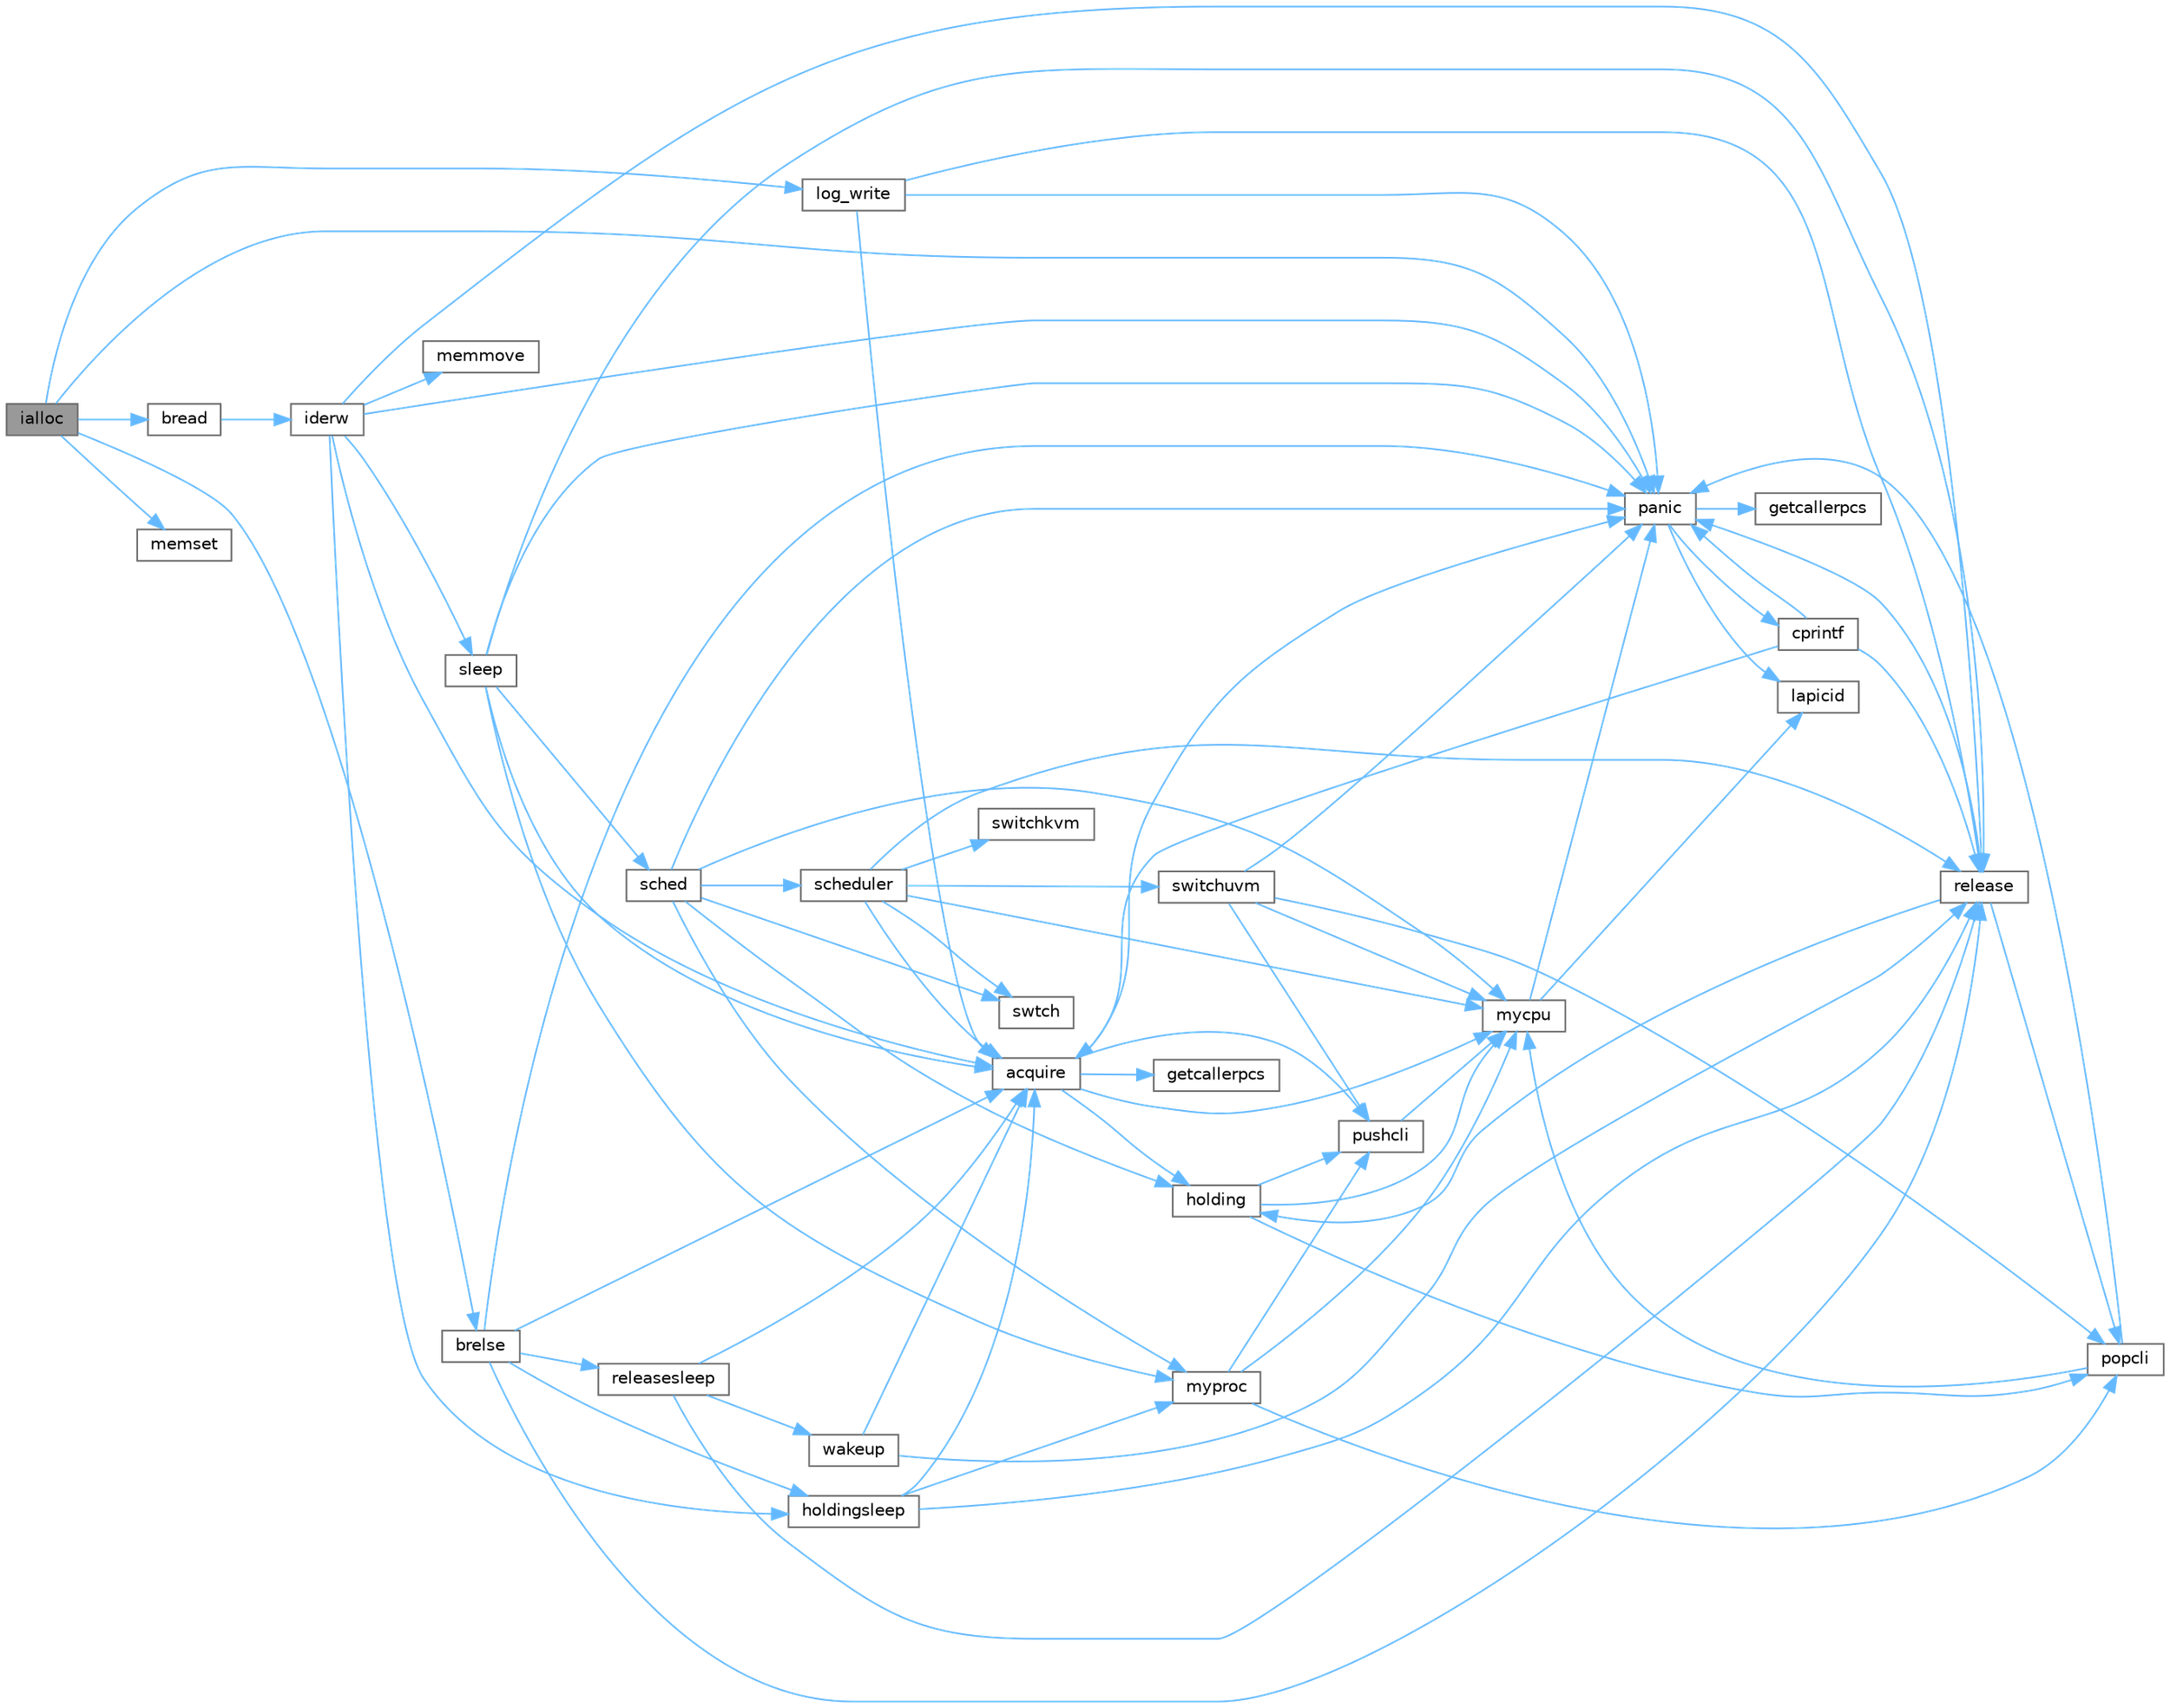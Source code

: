 digraph "ialloc"
{
 // LATEX_PDF_SIZE
  bgcolor="transparent";
  edge [fontname=Helvetica,fontsize=10,labelfontname=Helvetica,labelfontsize=10];
  node [fontname=Helvetica,fontsize=10,shape=box,height=0.2,width=0.4];
  rankdir="LR";
  Node1 [id="Node000001",label="ialloc",height=0.2,width=0.4,color="gray40", fillcolor="grey60", style="filled", fontcolor="black",tooltip=" "];
  Node1 -> Node2 [id="edge1_Node000001_Node000002",color="steelblue1",style="solid",tooltip=" "];
  Node2 [id="Node000002",label="bread",height=0.2,width=0.4,color="grey40", fillcolor="white", style="filled",URL="$dc/de6/bio_8c.html#a30b8d2ef2300ed8e3d879a428fe39898",tooltip=" "];
  Node2 -> Node3 [id="edge2_Node000002_Node000003",color="steelblue1",style="solid",tooltip=" "];
  Node3 [id="Node000003",label="iderw",height=0.2,width=0.4,color="grey40", fillcolor="white", style="filled",URL="$da/d9b/memide_8c.html#a7f36b008f02088c86f76e98e05b55af5",tooltip=" "];
  Node3 -> Node4 [id="edge3_Node000003_Node000004",color="steelblue1",style="solid",tooltip=" "];
  Node4 [id="Node000004",label="acquire",height=0.2,width=0.4,color="grey40", fillcolor="white", style="filled",URL="$d3/d2d/spinlock_8c.html#aed377f16a085b00de3a4b32392adbdfb",tooltip=" "];
  Node4 -> Node5 [id="edge4_Node000004_Node000005",color="steelblue1",style="solid",tooltip=" "];
  Node5 [id="Node000005",label="getcallerpcs",height=0.2,width=0.4,color="grey40", fillcolor="white", style="filled",URL="$d3/d2d/spinlock_8c.html#a6ac35304ea80f01086b47edcc2328010",tooltip=" "];
  Node4 -> Node6 [id="edge5_Node000004_Node000006",color="steelblue1",style="solid",tooltip=" "];
  Node6 [id="Node000006",label="holding",height=0.2,width=0.4,color="grey40", fillcolor="white", style="filled",URL="$d3/d2d/spinlock_8c.html#aea48df3e5cfb903179ad3dc78ab502d9",tooltip=" "];
  Node6 -> Node7 [id="edge6_Node000006_Node000007",color="steelblue1",style="solid",tooltip=" "];
  Node7 [id="Node000007",label="mycpu",height=0.2,width=0.4,color="grey40", fillcolor="white", style="filled",URL="$d3/dda/proc_8c.html#ad427959ad025dabd8cd393b27ec39160",tooltip=" "];
  Node7 -> Node8 [id="edge7_Node000007_Node000008",color="steelblue1",style="solid",tooltip=" "];
  Node8 [id="Node000008",label="lapicid",height=0.2,width=0.4,color="grey40", fillcolor="white", style="filled",URL="$dc/df6/lapic_8c.html#a627f7996b64f99d885244a5102c85164",tooltip=" "];
  Node7 -> Node9 [id="edge8_Node000007_Node000009",color="steelblue1",style="solid",tooltip=" "];
  Node9 [id="Node000009",label="panic",height=0.2,width=0.4,color="grey40", fillcolor="white", style="filled",URL="$d0/d56/console_8c.html#a95c0aca5d6d7487933984f08b189917a",tooltip=" "];
  Node9 -> Node10 [id="edge9_Node000009_Node000010",color="steelblue1",style="solid",tooltip=" "];
  Node10 [id="Node000010",label="cprintf",height=0.2,width=0.4,color="grey40", fillcolor="white", style="filled",URL="$d0/d56/console_8c.html#a90f0742d846503e4ed1804f1df421ec6",tooltip=" "];
  Node10 -> Node4 [id="edge10_Node000010_Node000004",color="steelblue1",style="solid",tooltip=" "];
  Node10 -> Node9 [id="edge11_Node000010_Node000009",color="steelblue1",style="solid",tooltip=" "];
  Node10 -> Node11 [id="edge12_Node000010_Node000011",color="steelblue1",style="solid",tooltip=" "];
  Node11 [id="Node000011",label="release",height=0.2,width=0.4,color="grey40", fillcolor="white", style="filled",URL="$d3/d2d/spinlock_8c.html#a1cee376aa9a00e754bf5481cd5f3d97b",tooltip=" "];
  Node11 -> Node6 [id="edge13_Node000011_Node000006",color="steelblue1",style="solid",tooltip=" "];
  Node11 -> Node9 [id="edge14_Node000011_Node000009",color="steelblue1",style="solid",tooltip=" "];
  Node11 -> Node12 [id="edge15_Node000011_Node000012",color="steelblue1",style="solid",tooltip=" "];
  Node12 [id="Node000012",label="popcli",height=0.2,width=0.4,color="grey40", fillcolor="white", style="filled",URL="$d3/d2d/spinlock_8c.html#ae3424f669269fef400ce29c3aeb43fdb",tooltip=" "];
  Node12 -> Node7 [id="edge16_Node000012_Node000007",color="steelblue1",style="solid",tooltip=" "];
  Node12 -> Node9 [id="edge17_Node000012_Node000009",color="steelblue1",style="solid",tooltip=" "];
  Node9 -> Node13 [id="edge18_Node000009_Node000013",color="steelblue1",style="solid",tooltip=" "];
  Node13 [id="Node000013",label="getcallerpcs",height=0.2,width=0.4,color="grey40", fillcolor="white", style="filled",URL="$d5/d64/defs_8h.html#a4105de9e2969515d6c6c795c4386f69f",tooltip=" "];
  Node9 -> Node8 [id="edge19_Node000009_Node000008",color="steelblue1",style="solid",tooltip=" "];
  Node6 -> Node12 [id="edge20_Node000006_Node000012",color="steelblue1",style="solid",tooltip=" "];
  Node6 -> Node14 [id="edge21_Node000006_Node000014",color="steelblue1",style="solid",tooltip=" "];
  Node14 [id="Node000014",label="pushcli",height=0.2,width=0.4,color="grey40", fillcolor="white", style="filled",URL="$d3/d2d/spinlock_8c.html#a206b749d1b7768dadce61cbcde7e0f1c",tooltip=" "];
  Node14 -> Node7 [id="edge22_Node000014_Node000007",color="steelblue1",style="solid",tooltip=" "];
  Node4 -> Node7 [id="edge23_Node000004_Node000007",color="steelblue1",style="solid",tooltip=" "];
  Node4 -> Node9 [id="edge24_Node000004_Node000009",color="steelblue1",style="solid",tooltip=" "];
  Node4 -> Node14 [id="edge25_Node000004_Node000014",color="steelblue1",style="solid",tooltip=" "];
  Node3 -> Node15 [id="edge26_Node000003_Node000015",color="steelblue1",style="solid",tooltip=" "];
  Node15 [id="Node000015",label="holdingsleep",height=0.2,width=0.4,color="grey40", fillcolor="white", style="filled",URL="$d8/dd1/sleeplock_8c.html#a6fdbe54cbecd8fc67d74793b27adcf05",tooltip=" "];
  Node15 -> Node4 [id="edge27_Node000015_Node000004",color="steelblue1",style="solid",tooltip=" "];
  Node15 -> Node16 [id="edge28_Node000015_Node000016",color="steelblue1",style="solid",tooltip=" "];
  Node16 [id="Node000016",label="myproc",height=0.2,width=0.4,color="grey40", fillcolor="white", style="filled",URL="$d3/dda/proc_8c.html#a41af0935f3989aae450cf8988cd9c3a9",tooltip=" "];
  Node16 -> Node7 [id="edge29_Node000016_Node000007",color="steelblue1",style="solid",tooltip=" "];
  Node16 -> Node12 [id="edge30_Node000016_Node000012",color="steelblue1",style="solid",tooltip=" "];
  Node16 -> Node14 [id="edge31_Node000016_Node000014",color="steelblue1",style="solid",tooltip=" "];
  Node15 -> Node11 [id="edge32_Node000015_Node000011",color="steelblue1",style="solid",tooltip=" "];
  Node3 -> Node17 [id="edge33_Node000003_Node000017",color="steelblue1",style="solid",tooltip=" "];
  Node17 [id="Node000017",label="memmove",height=0.2,width=0.4,color="grey40", fillcolor="white", style="filled",URL="$d1/db0/string_8c.html#a07f97e2ed1ce37955192d52de8f4911f",tooltip=" "];
  Node3 -> Node9 [id="edge34_Node000003_Node000009",color="steelblue1",style="solid",tooltip=" "];
  Node3 -> Node11 [id="edge35_Node000003_Node000011",color="steelblue1",style="solid",tooltip=" "];
  Node3 -> Node18 [id="edge36_Node000003_Node000018",color="steelblue1",style="solid",tooltip=" "];
  Node18 [id="Node000018",label="sleep",height=0.2,width=0.4,color="grey40", fillcolor="white", style="filled",URL="$d3/dda/proc_8c.html#ae70cc0370342e46f6db3bec367232457",tooltip=" "];
  Node18 -> Node4 [id="edge37_Node000018_Node000004",color="steelblue1",style="solid",tooltip=" "];
  Node18 -> Node16 [id="edge38_Node000018_Node000016",color="steelblue1",style="solid",tooltip=" "];
  Node18 -> Node9 [id="edge39_Node000018_Node000009",color="steelblue1",style="solid",tooltip=" "];
  Node18 -> Node11 [id="edge40_Node000018_Node000011",color="steelblue1",style="solid",tooltip=" "];
  Node18 -> Node19 [id="edge41_Node000018_Node000019",color="steelblue1",style="solid",tooltip=" "];
  Node19 [id="Node000019",label="sched",height=0.2,width=0.4,color="grey40", fillcolor="white", style="filled",URL="$d3/dda/proc_8c.html#ad788da91743c333b5bed7c4a0dd12365",tooltip=" "];
  Node19 -> Node6 [id="edge42_Node000019_Node000006",color="steelblue1",style="solid",tooltip=" "];
  Node19 -> Node7 [id="edge43_Node000019_Node000007",color="steelblue1",style="solid",tooltip=" "];
  Node19 -> Node16 [id="edge44_Node000019_Node000016",color="steelblue1",style="solid",tooltip=" "];
  Node19 -> Node9 [id="edge45_Node000019_Node000009",color="steelblue1",style="solid",tooltip=" "];
  Node19 -> Node20 [id="edge46_Node000019_Node000020",color="steelblue1",style="solid",tooltip=" "];
  Node20 [id="Node000020",label="scheduler",height=0.2,width=0.4,color="grey40", fillcolor="white", style="filled",URL="$d3/dda/proc_8c.html#a9fa00b0be5d3c4781048861e2506eb63",tooltip=" "];
  Node20 -> Node4 [id="edge47_Node000020_Node000004",color="steelblue1",style="solid",tooltip=" "];
  Node20 -> Node7 [id="edge48_Node000020_Node000007",color="steelblue1",style="solid",tooltip=" "];
  Node20 -> Node11 [id="edge49_Node000020_Node000011",color="steelblue1",style="solid",tooltip=" "];
  Node20 -> Node21 [id="edge50_Node000020_Node000021",color="steelblue1",style="solid",tooltip=" "];
  Node21 [id="Node000021",label="switchkvm",height=0.2,width=0.4,color="grey40", fillcolor="white", style="filled",URL="$de/de9/vm_8c.html#a02ca0670bc1fe12e38453082631ff360",tooltip=" "];
  Node20 -> Node22 [id="edge51_Node000020_Node000022",color="steelblue1",style="solid",tooltip=" "];
  Node22 [id="Node000022",label="switchuvm",height=0.2,width=0.4,color="grey40", fillcolor="white", style="filled",URL="$de/de9/vm_8c.html#a87c90f0ab2a1b11c2b55f4e483bb8493",tooltip=" "];
  Node22 -> Node7 [id="edge52_Node000022_Node000007",color="steelblue1",style="solid",tooltip=" "];
  Node22 -> Node9 [id="edge53_Node000022_Node000009",color="steelblue1",style="solid",tooltip=" "];
  Node22 -> Node12 [id="edge54_Node000022_Node000012",color="steelblue1",style="solid",tooltip=" "];
  Node22 -> Node14 [id="edge55_Node000022_Node000014",color="steelblue1",style="solid",tooltip=" "];
  Node20 -> Node23 [id="edge56_Node000020_Node000023",color="steelblue1",style="solid",tooltip=" "];
  Node23 [id="Node000023",label="swtch",height=0.2,width=0.4,color="grey40", fillcolor="white", style="filled",URL="$d5/d64/defs_8h.html#a1d9e7047d3dfb57809a2541d8387705e",tooltip=" "];
  Node19 -> Node23 [id="edge57_Node000019_Node000023",color="steelblue1",style="solid",tooltip=" "];
  Node1 -> Node24 [id="edge58_Node000001_Node000024",color="steelblue1",style="solid",tooltip=" "];
  Node24 [id="Node000024",label="brelse",height=0.2,width=0.4,color="grey40", fillcolor="white", style="filled",URL="$dc/de6/bio_8c.html#ab5335aeb503731104314321a78a6d727",tooltip=" "];
  Node24 -> Node4 [id="edge59_Node000024_Node000004",color="steelblue1",style="solid",tooltip=" "];
  Node24 -> Node15 [id="edge60_Node000024_Node000015",color="steelblue1",style="solid",tooltip=" "];
  Node24 -> Node9 [id="edge61_Node000024_Node000009",color="steelblue1",style="solid",tooltip=" "];
  Node24 -> Node11 [id="edge62_Node000024_Node000011",color="steelblue1",style="solid",tooltip=" "];
  Node24 -> Node25 [id="edge63_Node000024_Node000025",color="steelblue1",style="solid",tooltip=" "];
  Node25 [id="Node000025",label="releasesleep",height=0.2,width=0.4,color="grey40", fillcolor="white", style="filled",URL="$d8/dd1/sleeplock_8c.html#aa997067c2c9bfef15af6fa0a10c20f4a",tooltip=" "];
  Node25 -> Node4 [id="edge64_Node000025_Node000004",color="steelblue1",style="solid",tooltip=" "];
  Node25 -> Node11 [id="edge65_Node000025_Node000011",color="steelblue1",style="solid",tooltip=" "];
  Node25 -> Node26 [id="edge66_Node000025_Node000026",color="steelblue1",style="solid",tooltip=" "];
  Node26 [id="Node000026",label="wakeup",height=0.2,width=0.4,color="grey40", fillcolor="white", style="filled",URL="$d3/dda/proc_8c.html#a4a34d9f03e436cfa09b88f735f6ee952",tooltip=" "];
  Node26 -> Node4 [id="edge67_Node000026_Node000004",color="steelblue1",style="solid",tooltip=" "];
  Node26 -> Node11 [id="edge68_Node000026_Node000011",color="steelblue1",style="solid",tooltip=" "];
  Node1 -> Node27 [id="edge69_Node000001_Node000027",color="steelblue1",style="solid",tooltip=" "];
  Node27 [id="Node000027",label="log_write",height=0.2,width=0.4,color="grey40", fillcolor="white", style="filled",URL="$d7/df8/log_8c.html#a7eacb0fbebe5ce4c7d3ddea15908b13d",tooltip=" "];
  Node27 -> Node4 [id="edge70_Node000027_Node000004",color="steelblue1",style="solid",tooltip=" "];
  Node27 -> Node9 [id="edge71_Node000027_Node000009",color="steelblue1",style="solid",tooltip=" "];
  Node27 -> Node11 [id="edge72_Node000027_Node000011",color="steelblue1",style="solid",tooltip=" "];
  Node1 -> Node28 [id="edge73_Node000001_Node000028",color="steelblue1",style="solid",tooltip=" "];
  Node28 [id="Node000028",label="memset",height=0.2,width=0.4,color="grey40", fillcolor="white", style="filled",URL="$db/d8a/ulib_8c.html#aa9cdc2409c15ccd5ee3b2031576f4093",tooltip=" "];
  Node1 -> Node9 [id="edge74_Node000001_Node000009",color="steelblue1",style="solid",tooltip=" "];
}
